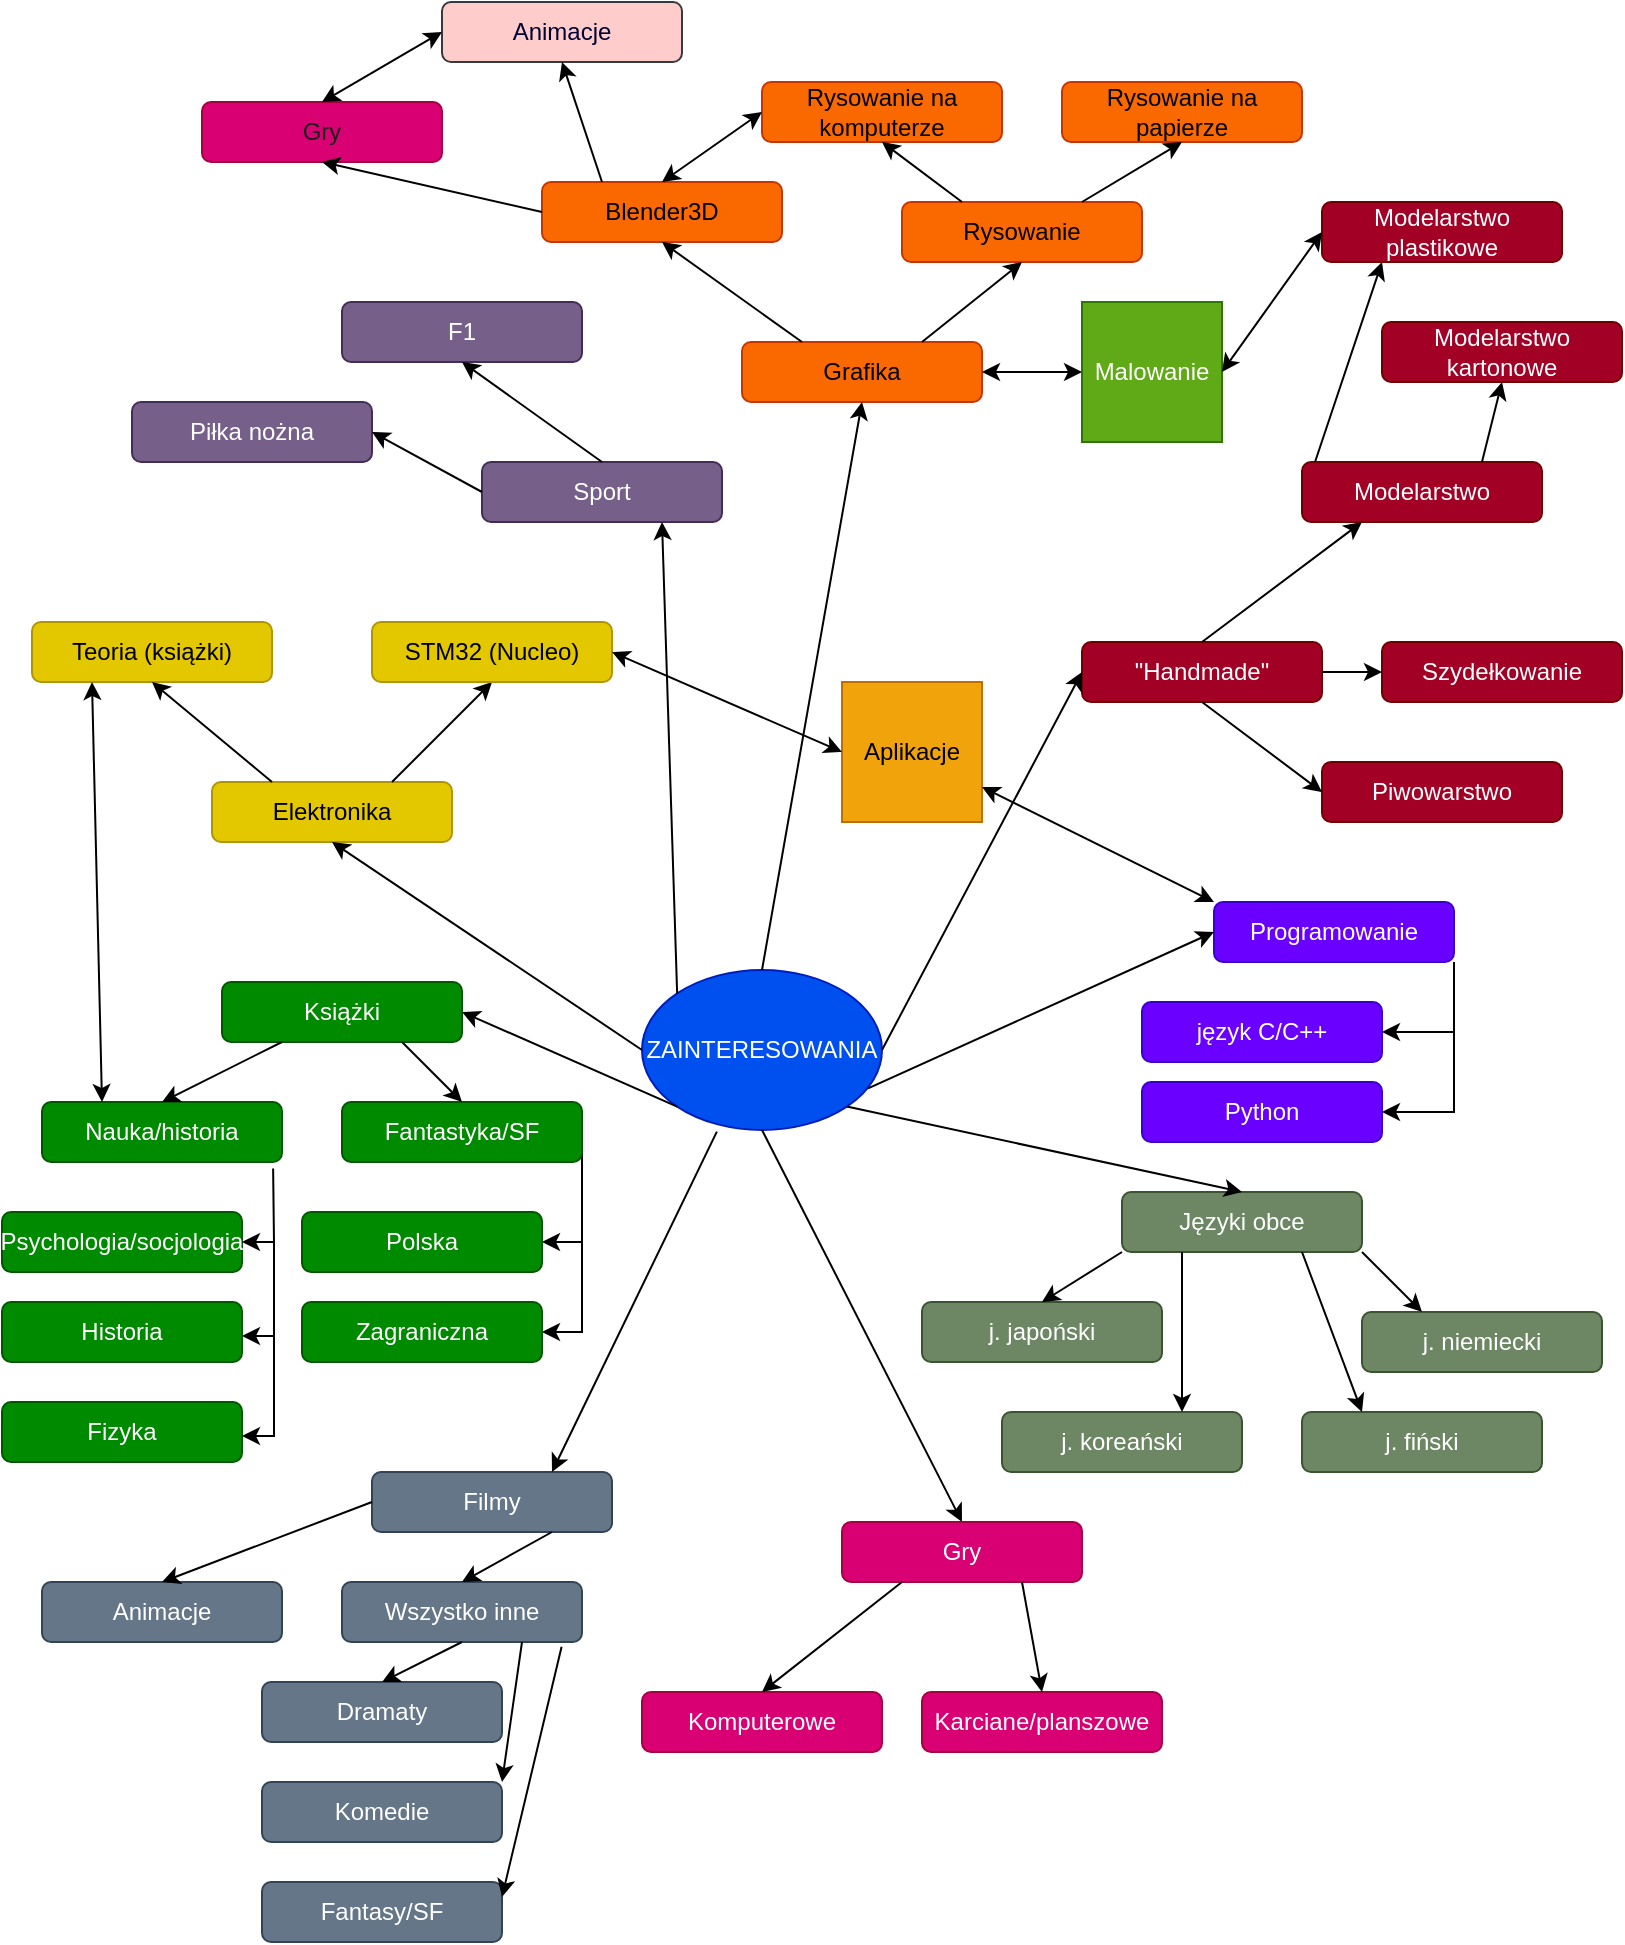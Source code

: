 <mxfile version="21.5.0" type="github">
  <diagram name="Strona-1" id="uzaEDGoOtA-QUuguMvJQ">
    <mxGraphModel dx="1622" dy="927" grid="1" gridSize="10" guides="1" tooltips="1" connect="1" arrows="1" fold="1" page="1" pageScale="1" pageWidth="827" pageHeight="1169" math="0" shadow="0">
      <root>
        <mxCell id="0" />
        <mxCell id="1" parent="0" />
        <mxCell id="lXB5LoiNiUDFhyAUk85o-1" value="Elektronika" style="rounded=1;whiteSpace=wrap;html=1;fillColor=#e3c800;fontColor=#000000;strokeColor=#B09500;" vertex="1" parent="1">
          <mxGeometry x="115" y="490" width="120" height="30" as="geometry" />
        </mxCell>
        <mxCell id="lXB5LoiNiUDFhyAUk85o-2" value="" style="endArrow=classic;html=1;rounded=0;entryX=0.5;entryY=1;entryDx=0;entryDy=0;exitX=0.75;exitY=0;exitDx=0;exitDy=0;" edge="1" parent="1" source="lXB5LoiNiUDFhyAUk85o-1" target="lXB5LoiNiUDFhyAUk85o-3">
          <mxGeometry width="50" height="50" relative="1" as="geometry">
            <mxPoint x="245" y="380" as="sourcePoint" />
            <mxPoint x="105" y="300" as="targetPoint" />
          </mxGeometry>
        </mxCell>
        <mxCell id="lXB5LoiNiUDFhyAUk85o-3" value="STM32 (Nucleo)" style="rounded=1;whiteSpace=wrap;html=1;fillColor=#e3c800;fontColor=#000000;strokeColor=#B09500;" vertex="1" parent="1">
          <mxGeometry x="195" y="410" width="120" height="30" as="geometry" />
        </mxCell>
        <mxCell id="lXB5LoiNiUDFhyAUk85o-5" value="Grafika" style="rounded=1;whiteSpace=wrap;html=1;fillColor=#fa6800;fontColor=#000000;strokeColor=#C73500;" vertex="1" parent="1">
          <mxGeometry x="380" y="270" width="120" height="30" as="geometry" />
        </mxCell>
        <mxCell id="lXB5LoiNiUDFhyAUk85o-6" value="ZAINTERESOWANIA" style="ellipse;whiteSpace=wrap;html=1;fillColor=#0050ef;strokeColor=#001DBC;fontColor=#ffffff;" vertex="1" parent="1">
          <mxGeometry x="330" y="584" width="120" height="80" as="geometry" />
        </mxCell>
        <mxCell id="lXB5LoiNiUDFhyAUk85o-9" value="" style="endArrow=classic;html=1;rounded=0;exitX=0;exitY=0.5;exitDx=0;exitDy=0;entryX=0.5;entryY=1;entryDx=0;entryDy=0;" edge="1" parent="1" source="lXB5LoiNiUDFhyAUk85o-6" target="lXB5LoiNiUDFhyAUk85o-1">
          <mxGeometry width="50" height="50" relative="1" as="geometry">
            <mxPoint x="270" y="240" as="sourcePoint" />
            <mxPoint x="320" y="190" as="targetPoint" />
          </mxGeometry>
        </mxCell>
        <mxCell id="lXB5LoiNiUDFhyAUk85o-10" value="" style="endArrow=classic;html=1;rounded=0;entryX=0.5;entryY=1;entryDx=0;entryDy=0;exitX=0.5;exitY=0;exitDx=0;exitDy=0;" edge="1" parent="1" source="lXB5LoiNiUDFhyAUk85o-6" target="lXB5LoiNiUDFhyAUk85o-5">
          <mxGeometry width="50" height="50" relative="1" as="geometry">
            <mxPoint x="288" y="292" as="sourcePoint" />
            <mxPoint x="190" y="230" as="targetPoint" />
          </mxGeometry>
        </mxCell>
        <mxCell id="lXB5LoiNiUDFhyAUk85o-11" value="Teoria (książki)" style="rounded=1;whiteSpace=wrap;html=1;fillColor=#e3c800;fontColor=#000000;strokeColor=#B09500;" vertex="1" parent="1">
          <mxGeometry x="25" y="410" width="120" height="30" as="geometry" />
        </mxCell>
        <mxCell id="lXB5LoiNiUDFhyAUk85o-12" value="" style="endArrow=classic;html=1;rounded=0;exitX=0.25;exitY=0;exitDx=0;exitDy=0;entryX=0.5;entryY=1;entryDx=0;entryDy=0;" edge="1" parent="1" source="lXB5LoiNiUDFhyAUk85o-1" target="lXB5LoiNiUDFhyAUk85o-11">
          <mxGeometry width="50" height="50" relative="1" as="geometry">
            <mxPoint x="135" y="340" as="sourcePoint" />
            <mxPoint x="85" y="320" as="targetPoint" />
          </mxGeometry>
        </mxCell>
        <mxCell id="lXB5LoiNiUDFhyAUk85o-13" value="Rysowanie" style="rounded=1;whiteSpace=wrap;html=1;fillColor=#fa6800;fontColor=#000000;strokeColor=#C73500;" vertex="1" parent="1">
          <mxGeometry x="460" y="200" width="120" height="30" as="geometry" />
        </mxCell>
        <mxCell id="lXB5LoiNiUDFhyAUk85o-16" value="Blender3D" style="rounded=1;whiteSpace=wrap;html=1;fillColor=#fa6800;fontColor=#000000;strokeColor=#C73500;" vertex="1" parent="1">
          <mxGeometry x="280" y="190" width="120" height="30" as="geometry" />
        </mxCell>
        <mxCell id="lXB5LoiNiUDFhyAUk85o-20" value="" style="endArrow=classic;html=1;rounded=0;entryX=0.5;entryY=1;entryDx=0;entryDy=0;exitX=0.25;exitY=0;exitDx=0;exitDy=0;" edge="1" parent="1" source="lXB5LoiNiUDFhyAUk85o-5" target="lXB5LoiNiUDFhyAUk85o-16">
          <mxGeometry width="50" height="50" relative="1" as="geometry">
            <mxPoint x="340" y="310" as="sourcePoint" />
            <mxPoint x="390" y="260" as="targetPoint" />
          </mxGeometry>
        </mxCell>
        <mxCell id="lXB5LoiNiUDFhyAUk85o-21" value="" style="endArrow=classic;html=1;rounded=0;entryX=0.5;entryY=1;entryDx=0;entryDy=0;exitX=0.75;exitY=0;exitDx=0;exitDy=0;" edge="1" parent="1" source="lXB5LoiNiUDFhyAUk85o-5" target="lXB5LoiNiUDFhyAUk85o-13">
          <mxGeometry width="50" height="50" relative="1" as="geometry">
            <mxPoint x="420" y="280" as="sourcePoint" />
            <mxPoint x="370" y="240" as="targetPoint" />
          </mxGeometry>
        </mxCell>
        <mxCell id="lXB5LoiNiUDFhyAUk85o-23" value="Rysowanie na papierze" style="rounded=1;whiteSpace=wrap;html=1;fillColor=#fa6800;fontColor=#000000;strokeColor=#C73500;" vertex="1" parent="1">
          <mxGeometry x="540" y="140" width="120" height="30" as="geometry" />
        </mxCell>
        <mxCell id="lXB5LoiNiUDFhyAUk85o-25" value="Rysowanie na komputerze" style="rounded=1;whiteSpace=wrap;html=1;fillColor=#fa6800;fontColor=#000000;strokeColor=#C73500;" vertex="1" parent="1">
          <mxGeometry x="390" y="140" width="120" height="30" as="geometry" />
        </mxCell>
        <mxCell id="lXB5LoiNiUDFhyAUk85o-27" value="Książki" style="rounded=1;whiteSpace=wrap;html=1;fillColor=#008a00;fontColor=#ffffff;strokeColor=#005700;" vertex="1" parent="1">
          <mxGeometry x="120" y="590" width="120" height="30" as="geometry" />
        </mxCell>
        <mxCell id="lXB5LoiNiUDFhyAUk85o-28" value="" style="endArrow=classic;html=1;rounded=0;exitX=0;exitY=1;exitDx=0;exitDy=0;entryX=1;entryY=0.5;entryDx=0;entryDy=0;" edge="1" parent="1" source="lXB5LoiNiUDFhyAUk85o-6" target="lXB5LoiNiUDFhyAUk85o-27">
          <mxGeometry width="50" height="50" relative="1" as="geometry">
            <mxPoint x="390" y="410" as="sourcePoint" />
            <mxPoint x="210" y="360" as="targetPoint" />
          </mxGeometry>
        </mxCell>
        <mxCell id="lXB5LoiNiUDFhyAUk85o-73" style="edgeStyle=orthogonalEdgeStyle;rounded=0;orthogonalLoop=1;jettySize=auto;html=1;entryX=1;entryY=0.5;entryDx=0;entryDy=0;exitX=1;exitY=1;exitDx=0;exitDy=0;" edge="1" parent="1" source="lXB5LoiNiUDFhyAUk85o-29" target="lXB5LoiNiUDFhyAUk85o-71">
          <mxGeometry relative="1" as="geometry" />
        </mxCell>
        <mxCell id="lXB5LoiNiUDFhyAUk85o-75" style="edgeStyle=orthogonalEdgeStyle;rounded=0;orthogonalLoop=1;jettySize=auto;html=1;entryX=1;entryY=0.5;entryDx=0;entryDy=0;exitX=1;exitY=0.75;exitDx=0;exitDy=0;" edge="1" parent="1" source="lXB5LoiNiUDFhyAUk85o-29" target="lXB5LoiNiUDFhyAUk85o-72">
          <mxGeometry relative="1" as="geometry">
            <Array as="points">
              <mxPoint x="300" y="765" />
            </Array>
          </mxGeometry>
        </mxCell>
        <mxCell id="lXB5LoiNiUDFhyAUk85o-29" value="Fantastyka/SF" style="rounded=1;whiteSpace=wrap;html=1;fillColor=#008a00;fontColor=#ffffff;strokeColor=#005700;" vertex="1" parent="1">
          <mxGeometry x="180" y="650" width="120" height="30" as="geometry" />
        </mxCell>
        <mxCell id="lXB5LoiNiUDFhyAUk85o-30" value="Nauka/historia" style="rounded=1;whiteSpace=wrap;html=1;fillColor=#008a00;fontColor=#ffffff;strokeColor=#005700;" vertex="1" parent="1">
          <mxGeometry x="30" y="650" width="120" height="30" as="geometry" />
        </mxCell>
        <mxCell id="lXB5LoiNiUDFhyAUk85o-31" value="" style="endArrow=classic;html=1;rounded=0;exitX=0.75;exitY=1;exitDx=0;exitDy=0;entryX=0.5;entryY=0;entryDx=0;entryDy=0;" edge="1" parent="1" source="lXB5LoiNiUDFhyAUk85o-27" target="lXB5LoiNiUDFhyAUk85o-29">
          <mxGeometry width="50" height="50" relative="1" as="geometry">
            <mxPoint x="240" y="520" as="sourcePoint" />
            <mxPoint x="290" y="490" as="targetPoint" />
          </mxGeometry>
        </mxCell>
        <mxCell id="lXB5LoiNiUDFhyAUk85o-32" value="" style="endArrow=classic;html=1;rounded=0;exitX=0.25;exitY=1;exitDx=0;exitDy=0;entryX=0.5;entryY=0;entryDx=0;entryDy=0;" edge="1" parent="1" source="lXB5LoiNiUDFhyAUk85o-27" target="lXB5LoiNiUDFhyAUk85o-30">
          <mxGeometry width="50" height="50" relative="1" as="geometry">
            <mxPoint x="220" y="630" as="sourcePoint" />
            <mxPoint x="270" y="660" as="targetPoint" />
          </mxGeometry>
        </mxCell>
        <mxCell id="lXB5LoiNiUDFhyAUk85o-33" value="&quot;Handmade&quot;" style="rounded=1;whiteSpace=wrap;html=1;fillColor=#a20025;fontColor=#ffffff;strokeColor=#6F0000;" vertex="1" parent="1">
          <mxGeometry x="550" y="420" width="120" height="30" as="geometry" />
        </mxCell>
        <mxCell id="lXB5LoiNiUDFhyAUk85o-34" value="Modelarstwo" style="rounded=1;whiteSpace=wrap;html=1;fillColor=#a20025;fontColor=#ffffff;strokeColor=#6F0000;" vertex="1" parent="1">
          <mxGeometry x="660" y="330" width="120" height="30" as="geometry" />
        </mxCell>
        <mxCell id="lXB5LoiNiUDFhyAUk85o-35" value="Szydełkowanie" style="rounded=1;whiteSpace=wrap;html=1;fillColor=#a20025;fontColor=#ffffff;strokeColor=#6F0000;" vertex="1" parent="1">
          <mxGeometry x="700" y="420" width="120" height="30" as="geometry" />
        </mxCell>
        <mxCell id="lXB5LoiNiUDFhyAUk85o-36" value="Modelarstwo kartonowe" style="rounded=1;whiteSpace=wrap;html=1;fillColor=#a20025;fontColor=#ffffff;strokeColor=#6F0000;" vertex="1" parent="1">
          <mxGeometry x="700" y="260" width="120" height="30" as="geometry" />
        </mxCell>
        <mxCell id="lXB5LoiNiUDFhyAUk85o-37" value="Modelarstwo plastikowe" style="rounded=1;whiteSpace=wrap;html=1;fillColor=#a20025;fontColor=#ffffff;strokeColor=#6F0000;" vertex="1" parent="1">
          <mxGeometry x="670" y="200" width="120" height="30" as="geometry" />
        </mxCell>
        <mxCell id="lXB5LoiNiUDFhyAUk85o-38" value="" style="endArrow=classic;html=1;rounded=0;entryX=0.25;entryY=1;entryDx=0;entryDy=0;exitX=0.5;exitY=0;exitDx=0;exitDy=0;" edge="1" parent="1" source="lXB5LoiNiUDFhyAUk85o-33" target="lXB5LoiNiUDFhyAUk85o-34">
          <mxGeometry width="50" height="50" relative="1" as="geometry">
            <mxPoint x="450" y="370" as="sourcePoint" />
            <mxPoint x="450" y="310" as="targetPoint" />
          </mxGeometry>
        </mxCell>
        <mxCell id="lXB5LoiNiUDFhyAUk85o-39" value="" style="endArrow=classic;html=1;rounded=0;entryX=0.5;entryY=1;entryDx=0;entryDy=0;exitX=0.75;exitY=0;exitDx=0;exitDy=0;" edge="1" parent="1" source="lXB5LoiNiUDFhyAUk85o-34" target="lXB5LoiNiUDFhyAUk85o-36">
          <mxGeometry width="50" height="50" relative="1" as="geometry">
            <mxPoint x="610" y="380" as="sourcePoint" />
            <mxPoint x="710" y="340" as="targetPoint" />
          </mxGeometry>
        </mxCell>
        <mxCell id="lXB5LoiNiUDFhyAUk85o-41" value="Malowanie" style="whiteSpace=wrap;html=1;aspect=fixed;fillColor=#60a917;fontColor=#ffffff;strokeColor=#2D7600;" vertex="1" parent="1">
          <mxGeometry x="550" y="250" width="70" height="70" as="geometry" />
        </mxCell>
        <mxCell id="lXB5LoiNiUDFhyAUk85o-42" value="" style="endArrow=classic;startArrow=classic;html=1;rounded=0;exitX=1;exitY=0.5;exitDx=0;exitDy=0;" edge="1" parent="1" source="lXB5LoiNiUDFhyAUk85o-5" target="lXB5LoiNiUDFhyAUk85o-41">
          <mxGeometry width="50" height="50" relative="1" as="geometry">
            <mxPoint x="490" y="420" as="sourcePoint" />
            <mxPoint x="540" y="370" as="targetPoint" />
          </mxGeometry>
        </mxCell>
        <mxCell id="lXB5LoiNiUDFhyAUk85o-43" value="" style="endArrow=classic;startArrow=classic;html=1;rounded=0;exitX=1;exitY=0.5;exitDx=0;exitDy=0;entryX=0;entryY=0.5;entryDx=0;entryDy=0;" edge="1" parent="1" source="lXB5LoiNiUDFhyAUk85o-41" target="lXB5LoiNiUDFhyAUk85o-37">
          <mxGeometry width="50" height="50" relative="1" as="geometry">
            <mxPoint x="510" y="295" as="sourcePoint" />
            <mxPoint x="560" y="295" as="targetPoint" />
          </mxGeometry>
        </mxCell>
        <mxCell id="lXB5LoiNiUDFhyAUk85o-44" value="" style="endArrow=classic;html=1;rounded=0;entryX=0;entryY=0.5;entryDx=0;entryDy=0;exitX=1;exitY=0.5;exitDx=0;exitDy=0;" edge="1" parent="1" source="lXB5LoiNiUDFhyAUk85o-6" target="lXB5LoiNiUDFhyAUk85o-33">
          <mxGeometry width="50" height="50" relative="1" as="geometry">
            <mxPoint x="450" y="370" as="sourcePoint" />
            <mxPoint x="450" y="310" as="targetPoint" />
          </mxGeometry>
        </mxCell>
        <mxCell id="lXB5LoiNiUDFhyAUk85o-45" value="" style="endArrow=classic;html=1;rounded=0;exitX=1;exitY=0.5;exitDx=0;exitDy=0;" edge="1" parent="1" source="lXB5LoiNiUDFhyAUk85o-33" target="lXB5LoiNiUDFhyAUk85o-35">
          <mxGeometry width="50" height="50" relative="1" as="geometry">
            <mxPoint x="610" y="380" as="sourcePoint" />
            <mxPoint x="710" y="340" as="targetPoint" />
          </mxGeometry>
        </mxCell>
        <mxCell id="lXB5LoiNiUDFhyAUk85o-46" value="" style="endArrow=classic;startArrow=classic;html=1;rounded=0;entryX=0.25;entryY=1;entryDx=0;entryDy=0;exitX=0.25;exitY=0;exitDx=0;exitDy=0;" edge="1" parent="1" source="lXB5LoiNiUDFhyAUk85o-30" target="lXB5LoiNiUDFhyAUk85o-11">
          <mxGeometry width="50" height="50" relative="1" as="geometry">
            <mxPoint x="380" y="460" as="sourcePoint" />
            <mxPoint x="430" y="410" as="targetPoint" />
          </mxGeometry>
        </mxCell>
        <mxCell id="lXB5LoiNiUDFhyAUk85o-47" value="" style="endArrow=classic;html=1;rounded=0;entryX=0.25;entryY=1;entryDx=0;entryDy=0;exitX=0.055;exitY=-0.008;exitDx=0;exitDy=0;exitPerimeter=0;" edge="1" parent="1" source="lXB5LoiNiUDFhyAUk85o-34" target="lXB5LoiNiUDFhyAUk85o-37">
          <mxGeometry width="50" height="50" relative="1" as="geometry">
            <mxPoint x="710" y="310" as="sourcePoint" />
            <mxPoint x="730" y="290" as="targetPoint" />
          </mxGeometry>
        </mxCell>
        <mxCell id="lXB5LoiNiUDFhyAUk85o-50" value="" style="endArrow=classic;html=1;rounded=0;entryX=0.5;entryY=1;entryDx=0;entryDy=0;exitX=0.75;exitY=0;exitDx=0;exitDy=0;" edge="1" parent="1" source="lXB5LoiNiUDFhyAUk85o-13" target="lXB5LoiNiUDFhyAUk85o-23">
          <mxGeometry width="50" height="50" relative="1" as="geometry">
            <mxPoint x="480" y="280" as="sourcePoint" />
            <mxPoint x="530" y="240" as="targetPoint" />
          </mxGeometry>
        </mxCell>
        <mxCell id="lXB5LoiNiUDFhyAUk85o-51" value="" style="endArrow=classic;html=1;rounded=0;entryX=0.5;entryY=1;entryDx=0;entryDy=0;exitX=0.25;exitY=0;exitDx=0;exitDy=0;" edge="1" parent="1" source="lXB5LoiNiUDFhyAUk85o-13" target="lXB5LoiNiUDFhyAUk85o-25">
          <mxGeometry width="50" height="50" relative="1" as="geometry">
            <mxPoint x="560" y="210" as="sourcePoint" />
            <mxPoint x="610" y="180" as="targetPoint" />
          </mxGeometry>
        </mxCell>
        <mxCell id="lXB5LoiNiUDFhyAUk85o-52" value="" style="endArrow=classic;startArrow=classic;html=1;rounded=0;exitX=0.5;exitY=0;exitDx=0;exitDy=0;entryX=0;entryY=0.5;entryDx=0;entryDy=0;" edge="1" parent="1" source="lXB5LoiNiUDFhyAUk85o-16" target="lXB5LoiNiUDFhyAUk85o-25">
          <mxGeometry width="50" height="50" relative="1" as="geometry">
            <mxPoint x="380" y="380" as="sourcePoint" />
            <mxPoint x="430" y="330" as="targetPoint" />
          </mxGeometry>
        </mxCell>
        <mxCell id="lXB5LoiNiUDFhyAUk85o-53" value="&lt;font color=&quot;#000033&quot;&gt;Animacje&lt;/font&gt;" style="rounded=1;whiteSpace=wrap;html=1;fillColor=#ffcccc;strokeColor=#36393d;" vertex="1" parent="1">
          <mxGeometry x="230" y="100" width="120" height="30" as="geometry" />
        </mxCell>
        <mxCell id="lXB5LoiNiUDFhyAUk85o-54" value="&lt;font color=&quot;#1c1c1c&quot;&gt;Gry&lt;/font&gt;" style="rounded=1;whiteSpace=wrap;html=1;fillColor=#d80073;strokeColor=#A50040;fontColor=#ffffff;" vertex="1" parent="1">
          <mxGeometry x="110" y="150" width="120" height="30" as="geometry" />
        </mxCell>
        <mxCell id="lXB5LoiNiUDFhyAUk85o-55" value="" style="endArrow=classic;html=1;rounded=0;entryX=0.5;entryY=1;entryDx=0;entryDy=0;exitX=0;exitY=0.5;exitDx=0;exitDy=0;" edge="1" parent="1" source="lXB5LoiNiUDFhyAUk85o-16" target="lXB5LoiNiUDFhyAUk85o-54">
          <mxGeometry width="50" height="50" relative="1" as="geometry">
            <mxPoint x="290" y="260" as="sourcePoint" />
            <mxPoint x="220" y="210" as="targetPoint" />
          </mxGeometry>
        </mxCell>
        <mxCell id="lXB5LoiNiUDFhyAUk85o-56" value="" style="endArrow=classic;html=1;rounded=0;entryX=0.5;entryY=1;entryDx=0;entryDy=0;exitX=0.25;exitY=0;exitDx=0;exitDy=0;" edge="1" parent="1" source="lXB5LoiNiUDFhyAUk85o-16" target="lXB5LoiNiUDFhyAUk85o-53">
          <mxGeometry width="50" height="50" relative="1" as="geometry">
            <mxPoint x="290" y="215" as="sourcePoint" />
            <mxPoint x="190" y="190" as="targetPoint" />
          </mxGeometry>
        </mxCell>
        <mxCell id="lXB5LoiNiUDFhyAUk85o-57" value="" style="endArrow=classic;startArrow=classic;html=1;rounded=0;exitX=0.5;exitY=0;exitDx=0;exitDy=0;entryX=0;entryY=0.5;entryDx=0;entryDy=0;" edge="1" parent="1" source="lXB5LoiNiUDFhyAUk85o-54" target="lXB5LoiNiUDFhyAUk85o-53">
          <mxGeometry width="50" height="50" relative="1" as="geometry">
            <mxPoint x="170" y="150" as="sourcePoint" />
            <mxPoint x="220" y="115" as="targetPoint" />
          </mxGeometry>
        </mxCell>
        <mxCell id="lXB5LoiNiUDFhyAUk85o-58" value="Piwowarstwo" style="rounded=1;whiteSpace=wrap;html=1;fillColor=#a20025;fontColor=#ffffff;strokeColor=#6F0000;" vertex="1" parent="1">
          <mxGeometry x="670" y="480" width="120" height="30" as="geometry" />
        </mxCell>
        <mxCell id="lXB5LoiNiUDFhyAUk85o-59" value="" style="endArrow=classic;html=1;rounded=0;entryX=0;entryY=0.5;entryDx=0;entryDy=0;exitX=0.5;exitY=1;exitDx=0;exitDy=0;" edge="1" parent="1" source="lXB5LoiNiUDFhyAUk85o-33" target="lXB5LoiNiUDFhyAUk85o-58">
          <mxGeometry width="50" height="50" relative="1" as="geometry">
            <mxPoint x="600" y="465" as="sourcePoint" />
            <mxPoint x="650" y="500" as="targetPoint" />
          </mxGeometry>
        </mxCell>
        <mxCell id="lXB5LoiNiUDFhyAUk85o-60" value="Języki obce" style="rounded=1;whiteSpace=wrap;html=1;fillColor=#6d8764;fontColor=#ffffff;strokeColor=#3A5431;" vertex="1" parent="1">
          <mxGeometry x="570" y="695" width="120" height="30" as="geometry" />
        </mxCell>
        <mxCell id="lXB5LoiNiUDFhyAUk85o-61" value="" style="endArrow=classic;html=1;rounded=0;entryX=0.5;entryY=0;entryDx=0;entryDy=0;exitX=1;exitY=1;exitDx=0;exitDy=0;" edge="1" parent="1" source="lXB5LoiNiUDFhyAUk85o-6" target="lXB5LoiNiUDFhyAUk85o-60">
          <mxGeometry width="50" height="50" relative="1" as="geometry">
            <mxPoint x="510" y="410" as="sourcePoint" />
            <mxPoint x="560" y="445" as="targetPoint" />
          </mxGeometry>
        </mxCell>
        <mxCell id="lXB5LoiNiUDFhyAUk85o-62" value="j. japoński" style="rounded=1;whiteSpace=wrap;html=1;fillColor=#6d8764;fontColor=#ffffff;strokeColor=#3A5431;" vertex="1" parent="1">
          <mxGeometry x="470" y="750" width="120" height="30" as="geometry" />
        </mxCell>
        <mxCell id="lXB5LoiNiUDFhyAUk85o-63" value="j. niemiecki" style="rounded=1;whiteSpace=wrap;html=1;fillColor=#6d8764;fontColor=#ffffff;strokeColor=#3A5431;" vertex="1" parent="1">
          <mxGeometry x="690" y="755" width="120" height="30" as="geometry" />
        </mxCell>
        <mxCell id="lXB5LoiNiUDFhyAUk85o-64" value="j. koreański" style="rounded=1;whiteSpace=wrap;html=1;fillColor=#6d8764;fontColor=#ffffff;strokeColor=#3A5431;" vertex="1" parent="1">
          <mxGeometry x="510" y="805" width="120" height="30" as="geometry" />
        </mxCell>
        <mxCell id="lXB5LoiNiUDFhyAUk85o-65" value="j. fiński" style="rounded=1;whiteSpace=wrap;html=1;fillColor=#6d8764;fontColor=#ffffff;strokeColor=#3A5431;" vertex="1" parent="1">
          <mxGeometry x="660" y="805" width="120" height="30" as="geometry" />
        </mxCell>
        <mxCell id="lXB5LoiNiUDFhyAUk85o-66" value="" style="endArrow=classic;html=1;rounded=0;entryX=0.5;entryY=0;entryDx=0;entryDy=0;exitX=0;exitY=1;exitDx=0;exitDy=0;" edge="1" parent="1" source="lXB5LoiNiUDFhyAUk85o-60" target="lXB5LoiNiUDFhyAUk85o-62">
          <mxGeometry width="50" height="50" relative="1" as="geometry">
            <mxPoint x="552" y="668" as="sourcePoint" />
            <mxPoint x="610" y="740" as="targetPoint" />
          </mxGeometry>
        </mxCell>
        <mxCell id="lXB5LoiNiUDFhyAUk85o-67" value="" style="endArrow=classic;html=1;rounded=0;entryX=0.75;entryY=0;entryDx=0;entryDy=0;exitX=0.25;exitY=1;exitDx=0;exitDy=0;" edge="1" parent="1" source="lXB5LoiNiUDFhyAUk85o-60" target="lXB5LoiNiUDFhyAUk85o-64">
          <mxGeometry width="50" height="50" relative="1" as="geometry">
            <mxPoint x="550" y="770" as="sourcePoint" />
            <mxPoint x="500" y="800" as="targetPoint" />
          </mxGeometry>
        </mxCell>
        <mxCell id="lXB5LoiNiUDFhyAUk85o-69" value="" style="endArrow=classic;html=1;rounded=0;entryX=0.25;entryY=0;entryDx=0;entryDy=0;exitX=0.75;exitY=1;exitDx=0;exitDy=0;" edge="1" parent="1" source="lXB5LoiNiUDFhyAUk85o-60" target="lXB5LoiNiUDFhyAUk85o-65">
          <mxGeometry width="50" height="50" relative="1" as="geometry">
            <mxPoint x="630" y="770" as="sourcePoint" />
            <mxPoint x="590" y="850" as="targetPoint" />
          </mxGeometry>
        </mxCell>
        <mxCell id="lXB5LoiNiUDFhyAUk85o-70" value="" style="endArrow=classic;html=1;rounded=0;entryX=0.25;entryY=0;entryDx=0;entryDy=0;exitX=1;exitY=1;exitDx=0;exitDy=0;" edge="1" parent="1" source="lXB5LoiNiUDFhyAUk85o-60" target="lXB5LoiNiUDFhyAUk85o-63">
          <mxGeometry width="50" height="50" relative="1" as="geometry">
            <mxPoint x="640" y="770" as="sourcePoint" />
            <mxPoint x="690" y="850" as="targetPoint" />
          </mxGeometry>
        </mxCell>
        <mxCell id="lXB5LoiNiUDFhyAUk85o-71" value="Polska" style="rounded=1;whiteSpace=wrap;html=1;fillColor=#008a00;fontColor=#ffffff;strokeColor=#005700;" vertex="1" parent="1">
          <mxGeometry x="160" y="705" width="120" height="30" as="geometry" />
        </mxCell>
        <mxCell id="lXB5LoiNiUDFhyAUk85o-72" value="Zagraniczna" style="rounded=1;whiteSpace=wrap;html=1;fillColor=#008a00;fontColor=#ffffff;strokeColor=#005700;" vertex="1" parent="1">
          <mxGeometry x="160" y="750" width="120" height="30" as="geometry" />
        </mxCell>
        <mxCell id="lXB5LoiNiUDFhyAUk85o-76" value="Psychologia/socjologia" style="rounded=1;whiteSpace=wrap;html=1;fillColor=#008a00;fontColor=#ffffff;strokeColor=#005700;" vertex="1" parent="1">
          <mxGeometry x="10" y="705" width="120" height="30" as="geometry" />
        </mxCell>
        <mxCell id="lXB5LoiNiUDFhyAUk85o-78" value="Fizyka" style="rounded=1;whiteSpace=wrap;html=1;fillColor=#008a00;fontColor=#ffffff;strokeColor=#005700;" vertex="1" parent="1">
          <mxGeometry x="10" y="800" width="120" height="30" as="geometry" />
        </mxCell>
        <mxCell id="lXB5LoiNiUDFhyAUk85o-80" value="" style="endArrow=classic;html=1;rounded=0;exitX=0.963;exitY=1.107;exitDx=0;exitDy=0;entryX=1;entryY=0.5;entryDx=0;entryDy=0;exitPerimeter=0;" edge="1" parent="1" source="lXB5LoiNiUDFhyAUk85o-30" target="lXB5LoiNiUDFhyAUk85o-76">
          <mxGeometry width="50" height="50" relative="1" as="geometry">
            <mxPoint x="160" y="630" as="sourcePoint" />
            <mxPoint x="100" y="660" as="targetPoint" />
            <Array as="points">
              <mxPoint x="146" y="720" />
            </Array>
          </mxGeometry>
        </mxCell>
        <mxCell id="lXB5LoiNiUDFhyAUk85o-82" value="" style="endArrow=classic;html=1;rounded=0;" edge="1" parent="1">
          <mxGeometry width="50" height="50" relative="1" as="geometry">
            <mxPoint x="146" y="720" as="sourcePoint" />
            <mxPoint x="130" y="767" as="targetPoint" />
            <Array as="points">
              <mxPoint x="146" y="767" />
            </Array>
          </mxGeometry>
        </mxCell>
        <mxCell id="lXB5LoiNiUDFhyAUk85o-83" value="" style="endArrow=classic;html=1;rounded=0;" edge="1" parent="1">
          <mxGeometry width="50" height="50" relative="1" as="geometry">
            <mxPoint x="146" y="760" as="sourcePoint" />
            <mxPoint x="130" y="817" as="targetPoint" />
            <Array as="points">
              <mxPoint x="146" y="817" />
            </Array>
          </mxGeometry>
        </mxCell>
        <mxCell id="lXB5LoiNiUDFhyAUk85o-84" value="Historia" style="rounded=1;whiteSpace=wrap;html=1;fillColor=#008a00;fontColor=#ffffff;strokeColor=#005700;" vertex="1" parent="1">
          <mxGeometry x="10" y="750" width="120" height="30" as="geometry" />
        </mxCell>
        <mxCell id="lXB5LoiNiUDFhyAUk85o-86" value="Programowanie" style="rounded=1;whiteSpace=wrap;html=1;fillColor=#6a00ff;strokeColor=#3700CC;fontColor=#ffffff;" vertex="1" parent="1">
          <mxGeometry x="616" y="550" width="120" height="30" as="geometry" />
        </mxCell>
        <mxCell id="lXB5LoiNiUDFhyAUk85o-87" value="" style="endArrow=classic;html=1;rounded=0;exitX=0.942;exitY=0.74;exitDx=0;exitDy=0;exitPerimeter=0;entryX=0;entryY=0.5;entryDx=0;entryDy=0;" edge="1" parent="1" source="lXB5LoiNiUDFhyAUk85o-6" target="lXB5LoiNiUDFhyAUk85o-86">
          <mxGeometry width="50" height="50" relative="1" as="geometry">
            <mxPoint x="380" y="630" as="sourcePoint" />
            <mxPoint x="430" y="580" as="targetPoint" />
          </mxGeometry>
        </mxCell>
        <mxCell id="lXB5LoiNiUDFhyAUk85o-88" value="język C/C++" style="rounded=1;whiteSpace=wrap;html=1;fillColor=#6a00ff;strokeColor=#3700CC;fontColor=#ffffff;" vertex="1" parent="1">
          <mxGeometry x="580" y="600" width="120" height="30" as="geometry" />
        </mxCell>
        <mxCell id="lXB5LoiNiUDFhyAUk85o-89" value="Python" style="rounded=1;whiteSpace=wrap;html=1;fillColor=#6a00ff;strokeColor=#3700CC;fontColor=#ffffff;" vertex="1" parent="1">
          <mxGeometry x="580" y="640" width="120" height="30" as="geometry" />
        </mxCell>
        <mxCell id="lXB5LoiNiUDFhyAUk85o-91" value="" style="endArrow=classic;html=1;rounded=0;exitX=1;exitY=1;exitDx=0;exitDy=0;entryX=1;entryY=0.5;entryDx=0;entryDy=0;" edge="1" parent="1" source="lXB5LoiNiUDFhyAUk85o-86" target="lXB5LoiNiUDFhyAUk85o-88">
          <mxGeometry width="50" height="50" relative="1" as="geometry">
            <mxPoint x="736" y="600" as="sourcePoint" />
            <mxPoint x="720" y="647" as="targetPoint" />
            <Array as="points">
              <mxPoint x="736" y="615" />
            </Array>
          </mxGeometry>
        </mxCell>
        <mxCell id="lXB5LoiNiUDFhyAUk85o-92" value="" style="endArrow=classic;html=1;rounded=0;entryX=1;entryY=0.5;entryDx=0;entryDy=0;exitX=1;exitY=1;exitDx=0;exitDy=0;" edge="1" parent="1" source="lXB5LoiNiUDFhyAUk85o-86" target="lXB5LoiNiUDFhyAUk85o-89">
          <mxGeometry width="50" height="50" relative="1" as="geometry">
            <mxPoint x="742" y="610" as="sourcePoint" />
            <mxPoint x="706" y="655" as="targetPoint" />
            <Array as="points">
              <mxPoint x="736" y="655" />
            </Array>
          </mxGeometry>
        </mxCell>
        <mxCell id="lXB5LoiNiUDFhyAUk85o-93" value="" style="endArrow=classic;html=1;rounded=0;exitX=0.5;exitY=1;exitDx=0;exitDy=0;entryX=0.5;entryY=0;entryDx=0;entryDy=0;" edge="1" parent="1" source="lXB5LoiNiUDFhyAUk85o-6" target="lXB5LoiNiUDFhyAUk85o-94">
          <mxGeometry width="50" height="50" relative="1" as="geometry">
            <mxPoint x="452" y="598" as="sourcePoint" />
            <mxPoint x="320" y="910" as="targetPoint" />
          </mxGeometry>
        </mxCell>
        <mxCell id="lXB5LoiNiUDFhyAUk85o-94" value="Gry" style="rounded=1;whiteSpace=wrap;html=1;fillColor=#d80073;fontColor=#ffffff;strokeColor=#A50040;" vertex="1" parent="1">
          <mxGeometry x="430" y="860" width="120" height="30" as="geometry" />
        </mxCell>
        <mxCell id="lXB5LoiNiUDFhyAUk85o-95" value="Komputerowe" style="rounded=1;whiteSpace=wrap;html=1;fillColor=#d80073;fontColor=#ffffff;strokeColor=#A50040;" vertex="1" parent="1">
          <mxGeometry x="330" y="945" width="120" height="30" as="geometry" />
        </mxCell>
        <mxCell id="lXB5LoiNiUDFhyAUk85o-96" value="Karciane/planszowe" style="rounded=1;whiteSpace=wrap;html=1;fillColor=#d80073;fontColor=#ffffff;strokeColor=#A50040;" vertex="1" parent="1">
          <mxGeometry x="470" y="945" width="120" height="30" as="geometry" />
        </mxCell>
        <mxCell id="lXB5LoiNiUDFhyAUk85o-98" value="" style="endArrow=classic;html=1;rounded=0;entryX=0.5;entryY=0;entryDx=0;entryDy=0;exitX=0.25;exitY=1;exitDx=0;exitDy=0;" edge="1" parent="1" source="lXB5LoiNiUDFhyAUk85o-94" target="lXB5LoiNiUDFhyAUk85o-95">
          <mxGeometry width="50" height="50" relative="1" as="geometry">
            <mxPoint x="600" y="845" as="sourcePoint" />
            <mxPoint x="600" y="925" as="targetPoint" />
          </mxGeometry>
        </mxCell>
        <mxCell id="lXB5LoiNiUDFhyAUk85o-99" value="" style="endArrow=classic;html=1;rounded=0;entryX=0.5;entryY=0;entryDx=0;entryDy=0;exitX=0.75;exitY=1;exitDx=0;exitDy=0;" edge="1" parent="1" source="lXB5LoiNiUDFhyAUk85o-94" target="lXB5LoiNiUDFhyAUk85o-96">
          <mxGeometry width="50" height="50" relative="1" as="geometry">
            <mxPoint x="390" y="810" as="sourcePoint" />
            <mxPoint x="265" y="895" as="targetPoint" />
          </mxGeometry>
        </mxCell>
        <mxCell id="lXB5LoiNiUDFhyAUk85o-103" value="Sport" style="rounded=1;whiteSpace=wrap;html=1;fillColor=#76608a;fontColor=#ffffff;strokeColor=#432D57;" vertex="1" parent="1">
          <mxGeometry x="250" y="330" width="120" height="30" as="geometry" />
        </mxCell>
        <mxCell id="lXB5LoiNiUDFhyAUk85o-104" value="F1" style="rounded=1;whiteSpace=wrap;html=1;fillColor=#76608a;fontColor=#ffffff;strokeColor=#432D57;" vertex="1" parent="1">
          <mxGeometry x="180" y="250" width="120" height="30" as="geometry" />
        </mxCell>
        <mxCell id="lXB5LoiNiUDFhyAUk85o-105" value="Piłka nożna" style="rounded=1;whiteSpace=wrap;html=1;fillColor=#76608a;fontColor=#ffffff;strokeColor=#432D57;" vertex="1" parent="1">
          <mxGeometry x="75" y="300" width="120" height="30" as="geometry" />
        </mxCell>
        <mxCell id="lXB5LoiNiUDFhyAUk85o-106" value="" style="endArrow=classic;html=1;rounded=0;entryX=0.75;entryY=1;entryDx=0;entryDy=0;exitX=0;exitY=0;exitDx=0;exitDy=0;" edge="1" parent="1" source="lXB5LoiNiUDFhyAUk85o-6" target="lXB5LoiNiUDFhyAUk85o-103">
          <mxGeometry width="50" height="50" relative="1" as="geometry">
            <mxPoint x="424" y="560" as="sourcePoint" />
            <mxPoint x="450" y="310" as="targetPoint" />
          </mxGeometry>
        </mxCell>
        <mxCell id="lXB5LoiNiUDFhyAUk85o-107" value="" style="endArrow=classic;html=1;rounded=0;entryX=0.5;entryY=1;entryDx=0;entryDy=0;exitX=0.5;exitY=0;exitDx=0;exitDy=0;" edge="1" parent="1" source="lXB5LoiNiUDFhyAUk85o-103" target="lXB5LoiNiUDFhyAUk85o-104">
          <mxGeometry width="50" height="50" relative="1" as="geometry">
            <mxPoint x="420" y="280" as="sourcePoint" />
            <mxPoint x="350" y="230" as="targetPoint" />
          </mxGeometry>
        </mxCell>
        <mxCell id="lXB5LoiNiUDFhyAUk85o-108" value="" style="endArrow=classic;html=1;rounded=0;entryX=1;entryY=0.5;entryDx=0;entryDy=0;exitX=0;exitY=0.5;exitDx=0;exitDy=0;" edge="1" parent="1" source="lXB5LoiNiUDFhyAUk85o-103" target="lXB5LoiNiUDFhyAUk85o-105">
          <mxGeometry width="50" height="50" relative="1" as="geometry">
            <mxPoint x="320" y="340" as="sourcePoint" />
            <mxPoint x="250" y="290" as="targetPoint" />
          </mxGeometry>
        </mxCell>
        <mxCell id="lXB5LoiNiUDFhyAUk85o-109" value="Aplikacje" style="whiteSpace=wrap;html=1;aspect=fixed;fillColor=#f0a30a;fontColor=#000000;strokeColor=#BD7000;" vertex="1" parent="1">
          <mxGeometry x="430" y="440" width="70" height="70" as="geometry" />
        </mxCell>
        <mxCell id="lXB5LoiNiUDFhyAUk85o-110" value="" style="endArrow=classic;startArrow=classic;html=1;rounded=0;exitX=1;exitY=0.5;exitDx=0;exitDy=0;entryX=0;entryY=0.5;entryDx=0;entryDy=0;" edge="1" parent="1" source="lXB5LoiNiUDFhyAUk85o-3" target="lXB5LoiNiUDFhyAUk85o-109">
          <mxGeometry width="50" height="50" relative="1" as="geometry">
            <mxPoint x="510" y="295" as="sourcePoint" />
            <mxPoint x="560" y="295" as="targetPoint" />
          </mxGeometry>
        </mxCell>
        <mxCell id="lXB5LoiNiUDFhyAUk85o-111" value="" style="endArrow=classic;startArrow=classic;html=1;rounded=0;exitX=1;exitY=0.75;exitDx=0;exitDy=0;entryX=0;entryY=0;entryDx=0;entryDy=0;" edge="1" parent="1" source="lXB5LoiNiUDFhyAUk85o-109" target="lXB5LoiNiUDFhyAUk85o-86">
          <mxGeometry width="50" height="50" relative="1" as="geometry">
            <mxPoint x="325" y="435" as="sourcePoint" />
            <mxPoint x="430" y="495" as="targetPoint" />
          </mxGeometry>
        </mxCell>
        <mxCell id="lXB5LoiNiUDFhyAUk85o-112" value="Filmy" style="rounded=1;whiteSpace=wrap;html=1;fillColor=#647687;fontColor=#ffffff;strokeColor=#314354;" vertex="1" parent="1">
          <mxGeometry x="195" y="835" width="120" height="30" as="geometry" />
        </mxCell>
        <mxCell id="lXB5LoiNiUDFhyAUk85o-113" value="Animacje" style="rounded=1;whiteSpace=wrap;html=1;fillColor=#647687;fontColor=#ffffff;strokeColor=#314354;" vertex="1" parent="1">
          <mxGeometry x="30" y="890" width="120" height="30" as="geometry" />
        </mxCell>
        <mxCell id="lXB5LoiNiUDFhyAUk85o-114" value="Wszystko inne" style="rounded=1;whiteSpace=wrap;html=1;fillColor=#647687;fontColor=#ffffff;strokeColor=#314354;" vertex="1" parent="1">
          <mxGeometry x="180" y="890" width="120" height="30" as="geometry" />
        </mxCell>
        <mxCell id="lXB5LoiNiUDFhyAUk85o-115" value="" style="endArrow=classic;html=1;rounded=0;exitX=0.312;exitY=1.01;exitDx=0;exitDy=0;entryX=0.75;entryY=0;entryDx=0;entryDy=0;exitPerimeter=0;" edge="1" parent="1" source="lXB5LoiNiUDFhyAUk85o-6" target="lXB5LoiNiUDFhyAUk85o-112">
          <mxGeometry width="50" height="50" relative="1" as="geometry">
            <mxPoint x="400" y="674" as="sourcePoint" />
            <mxPoint x="500" y="870" as="targetPoint" />
          </mxGeometry>
        </mxCell>
        <mxCell id="lXB5LoiNiUDFhyAUk85o-116" value="" style="endArrow=classic;html=1;rounded=0;entryX=0.5;entryY=0;entryDx=0;entryDy=0;exitX=0;exitY=0.5;exitDx=0;exitDy=0;" edge="1" parent="1" source="lXB5LoiNiUDFhyAUk85o-112" target="lXB5LoiNiUDFhyAUk85o-113">
          <mxGeometry width="50" height="50" relative="1" as="geometry">
            <mxPoint x="470" y="900" as="sourcePoint" />
            <mxPoint x="400" y="955" as="targetPoint" />
          </mxGeometry>
        </mxCell>
        <mxCell id="lXB5LoiNiUDFhyAUk85o-117" value="" style="endArrow=classic;html=1;rounded=0;entryX=0.5;entryY=0;entryDx=0;entryDy=0;exitX=0.75;exitY=1;exitDx=0;exitDy=0;" edge="1" parent="1" source="lXB5LoiNiUDFhyAUk85o-112" target="lXB5LoiNiUDFhyAUk85o-114">
          <mxGeometry width="50" height="50" relative="1" as="geometry">
            <mxPoint x="205" y="860" as="sourcePoint" />
            <mxPoint x="140" y="900" as="targetPoint" />
          </mxGeometry>
        </mxCell>
        <mxCell id="lXB5LoiNiUDFhyAUk85o-118" value="Dramaty" style="rounded=1;whiteSpace=wrap;html=1;fillColor=#647687;fontColor=#ffffff;strokeColor=#314354;" vertex="1" parent="1">
          <mxGeometry x="140" y="940" width="120" height="30" as="geometry" />
        </mxCell>
        <mxCell id="lXB5LoiNiUDFhyAUk85o-119" value="Komedie" style="rounded=1;whiteSpace=wrap;html=1;fillColor=#647687;fontColor=#ffffff;strokeColor=#314354;" vertex="1" parent="1">
          <mxGeometry x="140" y="990" width="120" height="30" as="geometry" />
        </mxCell>
        <mxCell id="lXB5LoiNiUDFhyAUk85o-120" value="Fantasy/SF" style="rounded=1;whiteSpace=wrap;html=1;fillColor=#647687;fontColor=#ffffff;strokeColor=#314354;" vertex="1" parent="1">
          <mxGeometry x="140" y="1040" width="120" height="30" as="geometry" />
        </mxCell>
        <mxCell id="lXB5LoiNiUDFhyAUk85o-121" value="" style="endArrow=classic;html=1;rounded=0;exitX=0.5;exitY=1;exitDx=0;exitDy=0;entryX=0.5;entryY=0;entryDx=0;entryDy=0;" edge="1" parent="1" source="lXB5LoiNiUDFhyAUk85o-114" target="lXB5LoiNiUDFhyAUk85o-118">
          <mxGeometry width="50" height="50" relative="1" as="geometry">
            <mxPoint x="295" y="875" as="sourcePoint" />
            <mxPoint x="250" y="900" as="targetPoint" />
          </mxGeometry>
        </mxCell>
        <mxCell id="lXB5LoiNiUDFhyAUk85o-122" value="" style="endArrow=classic;html=1;rounded=0;exitX=0.75;exitY=1;exitDx=0;exitDy=0;entryX=1;entryY=0;entryDx=0;entryDy=0;" edge="1" parent="1" source="lXB5LoiNiUDFhyAUk85o-114" target="lXB5LoiNiUDFhyAUk85o-119">
          <mxGeometry width="50" height="50" relative="1" as="geometry">
            <mxPoint x="250" y="930" as="sourcePoint" />
            <mxPoint x="210" y="950" as="targetPoint" />
          </mxGeometry>
        </mxCell>
        <mxCell id="lXB5LoiNiUDFhyAUk85o-123" value="" style="endArrow=classic;html=1;rounded=0;exitX=0.915;exitY=1.08;exitDx=0;exitDy=0;entryX=1;entryY=0.25;entryDx=0;entryDy=0;exitPerimeter=0;" edge="1" parent="1" source="lXB5LoiNiUDFhyAUk85o-114" target="lXB5LoiNiUDFhyAUk85o-120">
          <mxGeometry width="50" height="50" relative="1" as="geometry">
            <mxPoint x="280" y="930" as="sourcePoint" />
            <mxPoint x="270" y="1000" as="targetPoint" />
          </mxGeometry>
        </mxCell>
      </root>
    </mxGraphModel>
  </diagram>
</mxfile>
